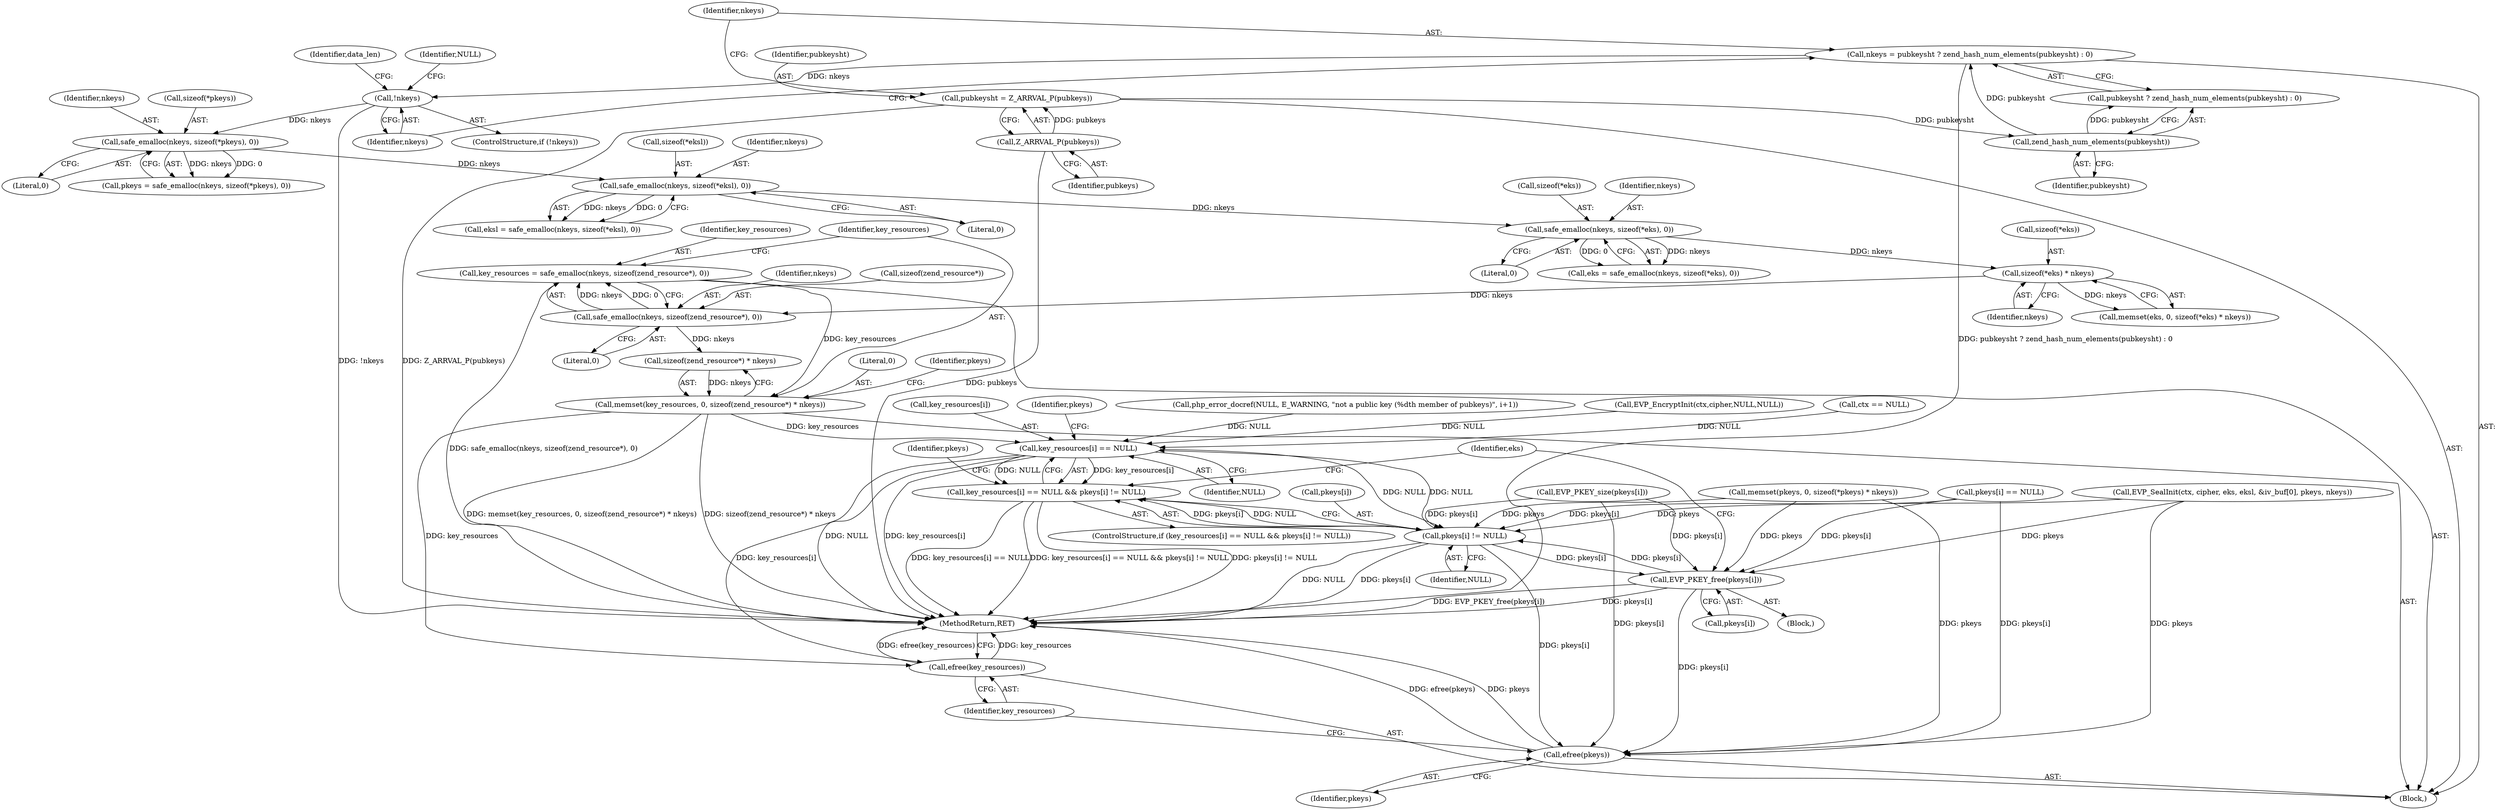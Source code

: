 digraph "0_php_91826a311dd37f4c4e5d605fa7af331e80ddd4c3@API" {
"1000258" [label="(Call,key_resources = safe_emalloc(nkeys, sizeof(zend_resource*), 0))"];
"1000260" [label="(Call,safe_emalloc(nkeys, sizeof(zend_resource*), 0))"];
"1000253" [label="(Call,sizeof(*eks) * nkeys)"];
"1000244" [label="(Call,safe_emalloc(nkeys, sizeof(*eks), 0))"];
"1000236" [label="(Call,safe_emalloc(nkeys, sizeof(*eksl), 0))"];
"1000228" [label="(Call,safe_emalloc(nkeys, sizeof(*pkeys), 0))"];
"1000177" [label="(Call,!nkeys)"];
"1000169" [label="(Call,nkeys = pubkeysht ? zend_hash_num_elements(pubkeysht) : 0)"];
"1000173" [label="(Call,zend_hash_num_elements(pubkeysht))"];
"1000165" [label="(Call,pubkeysht = Z_ARRVAL_P(pubkeys))"];
"1000167" [label="(Call,Z_ARRVAL_P(pubkeys))"];
"1000265" [label="(Call,memset(key_resources, 0, sizeof(zend_resource*) * nkeys))"];
"1000505" [label="(Call,key_resources[i] == NULL)"];
"1000504" [label="(Call,key_resources[i] == NULL && pkeys[i] != NULL)"];
"1000510" [label="(Call,pkeys[i] != NULL)"];
"1000516" [label="(Call,EVP_PKEY_free(pkeys[i]))"];
"1000533" [label="(Call,efree(pkeys))"];
"1000535" [label="(Call,efree(key_resources))"];
"1000267" [label="(Literal,0)"];
"1000510" [label="(Call,pkeys[i] != NULL)"];
"1000169" [label="(Call,nkeys = pubkeysht ? zend_hash_num_elements(pubkeysht) : 0)"];
"1000246" [label="(Call,sizeof(*eks))"];
"1000174" [label="(Identifier,pubkeysht)"];
"1000186" [label="(Identifier,data_len)"];
"1000503" [label="(ControlStructure,if (key_resources[i] == NULL && pkeys[i] != NULL))"];
"1000264" [label="(Literal,0)"];
"1000176" [label="(ControlStructure,if (!nkeys))"];
"1000173" [label="(Call,zend_hash_num_elements(pubkeysht))"];
"1000167" [label="(Call,Z_ARRVAL_P(pubkeys))"];
"1000178" [label="(Identifier,nkeys)"];
"1000257" [label="(Identifier,nkeys)"];
"1000515" [label="(Block,)"];
"1000258" [label="(Call,key_resources = safe_emalloc(nkeys, sizeof(zend_resource*), 0))"];
"1000535" [label="(Call,efree(key_resources))"];
"1000517" [label="(Call,pkeys[i])"];
"1000105" [label="(Block,)"];
"1000233" [label="(Literal,0)"];
"1000536" [label="(Identifier,key_resources)"];
"1000262" [label="(Call,sizeof(zend_resource*))"];
"1000506" [label="(Call,key_resources[i])"];
"1000512" [label="(Identifier,pkeys)"];
"1000505" [label="(Call,key_resources[i] == NULL)"];
"1000250" [label="(Call,memset(eks, 0, sizeof(*eks) * nkeys))"];
"1000260" [label="(Call,safe_emalloc(nkeys, sizeof(zend_resource*), 0))"];
"1000244" [label="(Call,safe_emalloc(nkeys, sizeof(*eks), 0))"];
"1000305" [label="(Call,php_error_docref(NULL, E_WARNING, \"not a public key (%dth member of pubkeys)\", i+1))"];
"1000509" [label="(Identifier,NULL)"];
"1000229" [label="(Identifier,nkeys)"];
"1000237" [label="(Identifier,nkeys)"];
"1000242" [label="(Call,eks = safe_emalloc(nkeys, sizeof(*eks), 0))"];
"1000360" [label="(Call,EVP_SealInit(ctx, cipher, eks, eksl, &iv_buf[0], pkeys, nkeys))"];
"1000166" [label="(Identifier,pubkeysht)"];
"1000504" [label="(Call,key_resources[i] == NULL && pkeys[i] != NULL)"];
"1000245" [label="(Identifier,nkeys)"];
"1000265" [label="(Call,memset(key_resources, 0, sizeof(zend_resource*) * nkeys))"];
"1000522" [label="(Identifier,eks)"];
"1000241" [label="(Literal,0)"];
"1000165" [label="(Call,pubkeysht = Z_ARRVAL_P(pubkeys))"];
"1000337" [label="(Call,EVP_EncryptInit(ctx,cipher,NULL,NULL))"];
"1000273" [label="(Identifier,pkeys)"];
"1000534" [label="(Identifier,pkeys)"];
"1000511" [label="(Call,pkeys[i])"];
"1000228" [label="(Call,safe_emalloc(nkeys, sizeof(*pkeys), 0))"];
"1000254" [label="(Call,sizeof(*eks))"];
"1000230" [label="(Call,sizeof(*pkeys))"];
"1000170" [label="(Identifier,nkeys)"];
"1000177" [label="(Call,!nkeys)"];
"1000537" [label="(MethodReturn,RET)"];
"1000253" [label="(Call,sizeof(*eks) * nkeys)"];
"1000234" [label="(Call,eksl = safe_emalloc(nkeys, sizeof(*eksl), 0))"];
"1000249" [label="(Literal,0)"];
"1000533" [label="(Call,efree(pkeys))"];
"1000168" [label="(Identifier,pubkeys)"];
"1000333" [label="(Call,ctx == NULL)"];
"1000261" [label="(Identifier,nkeys)"];
"1000518" [label="(Identifier,pkeys)"];
"1000516" [label="(Call,EVP_PKEY_free(pkeys[i]))"];
"1000272" [label="(Call,memset(pkeys, 0, sizeof(*pkeys) * nkeys))"];
"1000320" [label="(Call,EVP_PKEY_size(pkeys[i]))"];
"1000181" [label="(Identifier,NULL)"];
"1000514" [label="(Identifier,NULL)"];
"1000266" [label="(Identifier,key_resources)"];
"1000259" [label="(Identifier,key_resources)"];
"1000299" [label="(Call,pkeys[i] == NULL)"];
"1000268" [label="(Call,sizeof(zend_resource*) * nkeys)"];
"1000238" [label="(Call,sizeof(*eksl))"];
"1000226" [label="(Call,pkeys = safe_emalloc(nkeys, sizeof(*pkeys), 0))"];
"1000171" [label="(Call,pubkeysht ? zend_hash_num_elements(pubkeysht) : 0)"];
"1000236" [label="(Call,safe_emalloc(nkeys, sizeof(*eksl), 0))"];
"1000258" -> "1000105"  [label="AST: "];
"1000258" -> "1000260"  [label="CFG: "];
"1000259" -> "1000258"  [label="AST: "];
"1000260" -> "1000258"  [label="AST: "];
"1000266" -> "1000258"  [label="CFG: "];
"1000258" -> "1000537"  [label="DDG: safe_emalloc(nkeys, sizeof(zend_resource*), 0)"];
"1000260" -> "1000258"  [label="DDG: nkeys"];
"1000260" -> "1000258"  [label="DDG: 0"];
"1000258" -> "1000265"  [label="DDG: key_resources"];
"1000260" -> "1000264"  [label="CFG: "];
"1000261" -> "1000260"  [label="AST: "];
"1000262" -> "1000260"  [label="AST: "];
"1000264" -> "1000260"  [label="AST: "];
"1000253" -> "1000260"  [label="DDG: nkeys"];
"1000260" -> "1000268"  [label="DDG: nkeys"];
"1000253" -> "1000250"  [label="AST: "];
"1000253" -> "1000257"  [label="CFG: "];
"1000254" -> "1000253"  [label="AST: "];
"1000257" -> "1000253"  [label="AST: "];
"1000250" -> "1000253"  [label="CFG: "];
"1000253" -> "1000250"  [label="DDG: nkeys"];
"1000244" -> "1000253"  [label="DDG: nkeys"];
"1000244" -> "1000242"  [label="AST: "];
"1000244" -> "1000249"  [label="CFG: "];
"1000245" -> "1000244"  [label="AST: "];
"1000246" -> "1000244"  [label="AST: "];
"1000249" -> "1000244"  [label="AST: "];
"1000242" -> "1000244"  [label="CFG: "];
"1000244" -> "1000242"  [label="DDG: nkeys"];
"1000244" -> "1000242"  [label="DDG: 0"];
"1000236" -> "1000244"  [label="DDG: nkeys"];
"1000236" -> "1000234"  [label="AST: "];
"1000236" -> "1000241"  [label="CFG: "];
"1000237" -> "1000236"  [label="AST: "];
"1000238" -> "1000236"  [label="AST: "];
"1000241" -> "1000236"  [label="AST: "];
"1000234" -> "1000236"  [label="CFG: "];
"1000236" -> "1000234"  [label="DDG: nkeys"];
"1000236" -> "1000234"  [label="DDG: 0"];
"1000228" -> "1000236"  [label="DDG: nkeys"];
"1000228" -> "1000226"  [label="AST: "];
"1000228" -> "1000233"  [label="CFG: "];
"1000229" -> "1000228"  [label="AST: "];
"1000230" -> "1000228"  [label="AST: "];
"1000233" -> "1000228"  [label="AST: "];
"1000226" -> "1000228"  [label="CFG: "];
"1000228" -> "1000226"  [label="DDG: nkeys"];
"1000228" -> "1000226"  [label="DDG: 0"];
"1000177" -> "1000228"  [label="DDG: nkeys"];
"1000177" -> "1000176"  [label="AST: "];
"1000177" -> "1000178"  [label="CFG: "];
"1000178" -> "1000177"  [label="AST: "];
"1000181" -> "1000177"  [label="CFG: "];
"1000186" -> "1000177"  [label="CFG: "];
"1000177" -> "1000537"  [label="DDG: !nkeys"];
"1000169" -> "1000177"  [label="DDG: nkeys"];
"1000169" -> "1000105"  [label="AST: "];
"1000169" -> "1000171"  [label="CFG: "];
"1000170" -> "1000169"  [label="AST: "];
"1000171" -> "1000169"  [label="AST: "];
"1000178" -> "1000169"  [label="CFG: "];
"1000169" -> "1000537"  [label="DDG: pubkeysht ? zend_hash_num_elements(pubkeysht) : 0"];
"1000173" -> "1000169"  [label="DDG: pubkeysht"];
"1000173" -> "1000171"  [label="AST: "];
"1000173" -> "1000174"  [label="CFG: "];
"1000174" -> "1000173"  [label="AST: "];
"1000171" -> "1000173"  [label="CFG: "];
"1000173" -> "1000171"  [label="DDG: pubkeysht"];
"1000165" -> "1000173"  [label="DDG: pubkeysht"];
"1000165" -> "1000105"  [label="AST: "];
"1000165" -> "1000167"  [label="CFG: "];
"1000166" -> "1000165"  [label="AST: "];
"1000167" -> "1000165"  [label="AST: "];
"1000170" -> "1000165"  [label="CFG: "];
"1000165" -> "1000537"  [label="DDG: Z_ARRVAL_P(pubkeys)"];
"1000167" -> "1000165"  [label="DDG: pubkeys"];
"1000167" -> "1000168"  [label="CFG: "];
"1000168" -> "1000167"  [label="AST: "];
"1000167" -> "1000537"  [label="DDG: pubkeys"];
"1000265" -> "1000105"  [label="AST: "];
"1000265" -> "1000268"  [label="CFG: "];
"1000266" -> "1000265"  [label="AST: "];
"1000267" -> "1000265"  [label="AST: "];
"1000268" -> "1000265"  [label="AST: "];
"1000273" -> "1000265"  [label="CFG: "];
"1000265" -> "1000537"  [label="DDG: memset(key_resources, 0, sizeof(zend_resource*) * nkeys)"];
"1000265" -> "1000537"  [label="DDG: sizeof(zend_resource*) * nkeys"];
"1000268" -> "1000265"  [label="DDG: nkeys"];
"1000265" -> "1000505"  [label="DDG: key_resources"];
"1000265" -> "1000535"  [label="DDG: key_resources"];
"1000505" -> "1000504"  [label="AST: "];
"1000505" -> "1000509"  [label="CFG: "];
"1000506" -> "1000505"  [label="AST: "];
"1000509" -> "1000505"  [label="AST: "];
"1000512" -> "1000505"  [label="CFG: "];
"1000504" -> "1000505"  [label="CFG: "];
"1000505" -> "1000537"  [label="DDG: NULL"];
"1000505" -> "1000537"  [label="DDG: key_resources[i]"];
"1000505" -> "1000504"  [label="DDG: key_resources[i]"];
"1000505" -> "1000504"  [label="DDG: NULL"];
"1000510" -> "1000505"  [label="DDG: NULL"];
"1000305" -> "1000505"  [label="DDG: NULL"];
"1000337" -> "1000505"  [label="DDG: NULL"];
"1000333" -> "1000505"  [label="DDG: NULL"];
"1000505" -> "1000510"  [label="DDG: NULL"];
"1000505" -> "1000535"  [label="DDG: key_resources[i]"];
"1000504" -> "1000503"  [label="AST: "];
"1000504" -> "1000510"  [label="CFG: "];
"1000510" -> "1000504"  [label="AST: "];
"1000518" -> "1000504"  [label="CFG: "];
"1000522" -> "1000504"  [label="CFG: "];
"1000504" -> "1000537"  [label="DDG: key_resources[i] == NULL"];
"1000504" -> "1000537"  [label="DDG: key_resources[i] == NULL && pkeys[i] != NULL"];
"1000504" -> "1000537"  [label="DDG: pkeys[i] != NULL"];
"1000510" -> "1000504"  [label="DDG: pkeys[i]"];
"1000510" -> "1000504"  [label="DDG: NULL"];
"1000510" -> "1000514"  [label="CFG: "];
"1000511" -> "1000510"  [label="AST: "];
"1000514" -> "1000510"  [label="AST: "];
"1000510" -> "1000537"  [label="DDG: NULL"];
"1000510" -> "1000537"  [label="DDG: pkeys[i]"];
"1000360" -> "1000510"  [label="DDG: pkeys"];
"1000299" -> "1000510"  [label="DDG: pkeys[i]"];
"1000272" -> "1000510"  [label="DDG: pkeys"];
"1000320" -> "1000510"  [label="DDG: pkeys[i]"];
"1000516" -> "1000510"  [label="DDG: pkeys[i]"];
"1000510" -> "1000516"  [label="DDG: pkeys[i]"];
"1000510" -> "1000533"  [label="DDG: pkeys[i]"];
"1000516" -> "1000515"  [label="AST: "];
"1000516" -> "1000517"  [label="CFG: "];
"1000517" -> "1000516"  [label="AST: "];
"1000522" -> "1000516"  [label="CFG: "];
"1000516" -> "1000537"  [label="DDG: EVP_PKEY_free(pkeys[i])"];
"1000516" -> "1000537"  [label="DDG: pkeys[i]"];
"1000360" -> "1000516"  [label="DDG: pkeys"];
"1000299" -> "1000516"  [label="DDG: pkeys[i]"];
"1000272" -> "1000516"  [label="DDG: pkeys"];
"1000320" -> "1000516"  [label="DDG: pkeys[i]"];
"1000516" -> "1000533"  [label="DDG: pkeys[i]"];
"1000533" -> "1000105"  [label="AST: "];
"1000533" -> "1000534"  [label="CFG: "];
"1000534" -> "1000533"  [label="AST: "];
"1000536" -> "1000533"  [label="CFG: "];
"1000533" -> "1000537"  [label="DDG: efree(pkeys)"];
"1000533" -> "1000537"  [label="DDG: pkeys"];
"1000360" -> "1000533"  [label="DDG: pkeys"];
"1000299" -> "1000533"  [label="DDG: pkeys[i]"];
"1000272" -> "1000533"  [label="DDG: pkeys"];
"1000320" -> "1000533"  [label="DDG: pkeys[i]"];
"1000535" -> "1000105"  [label="AST: "];
"1000535" -> "1000536"  [label="CFG: "];
"1000536" -> "1000535"  [label="AST: "];
"1000537" -> "1000535"  [label="CFG: "];
"1000535" -> "1000537"  [label="DDG: key_resources"];
"1000535" -> "1000537"  [label="DDG: efree(key_resources)"];
}
